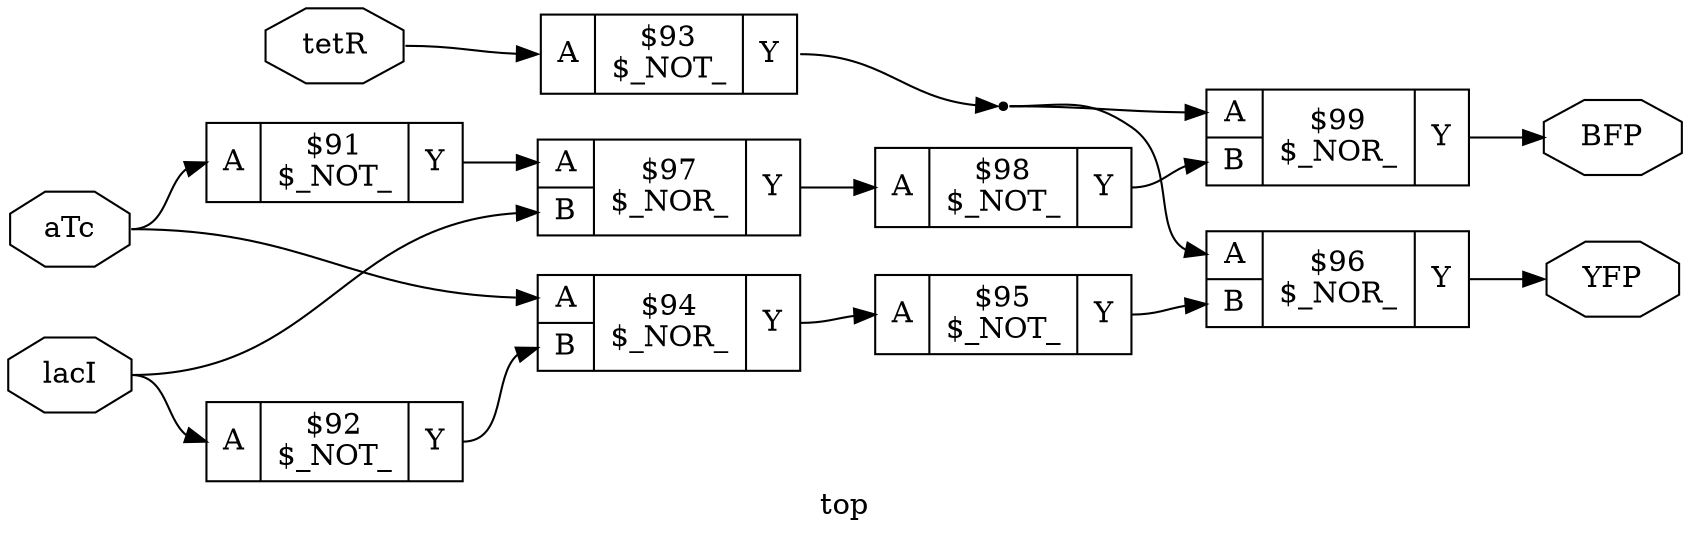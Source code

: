 digraph "top" {
label="top";
rankdir="LR";
remincross=true;
n8 [ shape=octagon, label="BFP", color="black", fontcolor="black"];
n9 [ shape=octagon, label="YFP", color="black", fontcolor="black"];
n10 [ shape=octagon, label="aTc", color="black", fontcolor="black"];
n11 [ shape=octagon, label="lacI", color="black", fontcolor="black"];
n12 [ shape=octagon, label="tetR", color="black", fontcolor="black"];
c15 [ shape=record, label="{{<p13> A}|$91\n$_NOT_|{<p14> Y}}",  ];
c16 [ shape=record, label="{{<p13> A}|$92\n$_NOT_|{<p14> Y}}",  ];
c17 [ shape=record, label="{{<p13> A}|$93\n$_NOT_|{<p14> Y}}",  ];
c19 [ shape=record, label="{{<p13> A|<p18> B}|$94\n$_NOR_|{<p14> Y}}",  ];
c20 [ shape=record, label="{{<p13> A}|$95\n$_NOT_|{<p14> Y}}",  ];
c21 [ shape=record, label="{{<p13> A|<p18> B}|$96\n$_NOR_|{<p14> Y}}",  ];
c22 [ shape=record, label="{{<p13> A|<p18> B}|$97\n$_NOR_|{<p14> Y}}",  ];
c23 [ shape=record, label="{{<p13> A}|$98\n$_NOT_|{<p14> Y}}",  ];
c24 [ shape=record, label="{{<p13> A|<p18> B}|$99\n$_NOR_|{<p14> Y}}",  ];
c20:p14:e -> c21:p18:w [color="black", fontcolor="black", label=""];
n10:e -> c15:p13:w [color="black", fontcolor="black", label=""];
n10:e -> c19:p13:w [color="black", fontcolor="black", label=""];
n11:e -> c16:p13:w [color="black", fontcolor="black", label=""];
n11:e -> c22:p18:w [color="black", fontcolor="black", label=""];
n12:e -> c17:p13:w [color="black", fontcolor="black", label=""];
c22:p14:e -> c23:p13:w [color="black", fontcolor="black", label=""];
c23:p14:e -> c24:p18:w [color="black", fontcolor="black", label=""];
c15:p14:e -> c22:p13:w [color="black", fontcolor="black", label=""];
c16:p14:e -> c19:p18:w [color="black", fontcolor="black", label=""];
n6 [ shape=point ];
c17:p14:e -> n6:w [color="black", fontcolor="black", label=""];
n6:e -> c21:p13:w [color="black", fontcolor="black", label=""];
n6:e -> c24:p13:w [color="black", fontcolor="black", label=""];
c19:p14:e -> c20:p13:w [color="black", fontcolor="black", label=""];
c24:p14:e -> n8:w [color="black", fontcolor="black", label=""];
c21:p14:e -> n9:w [color="black", fontcolor="black", label=""];
}
